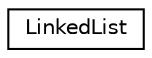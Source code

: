 digraph "Graphical Class Hierarchy"
{
 // LATEX_PDF_SIZE
  edge [fontname="Helvetica",fontsize="10",labelfontname="Helvetica",labelfontsize="10"];
  node [fontname="Helvetica",fontsize="10",shape=record];
  rankdir="LR";
  Node0 [label="LinkedList",height=0.2,width=0.4,color="black", fillcolor="white", style="filled",URL="$classLinkedList.html",tooltip=" "];
}
